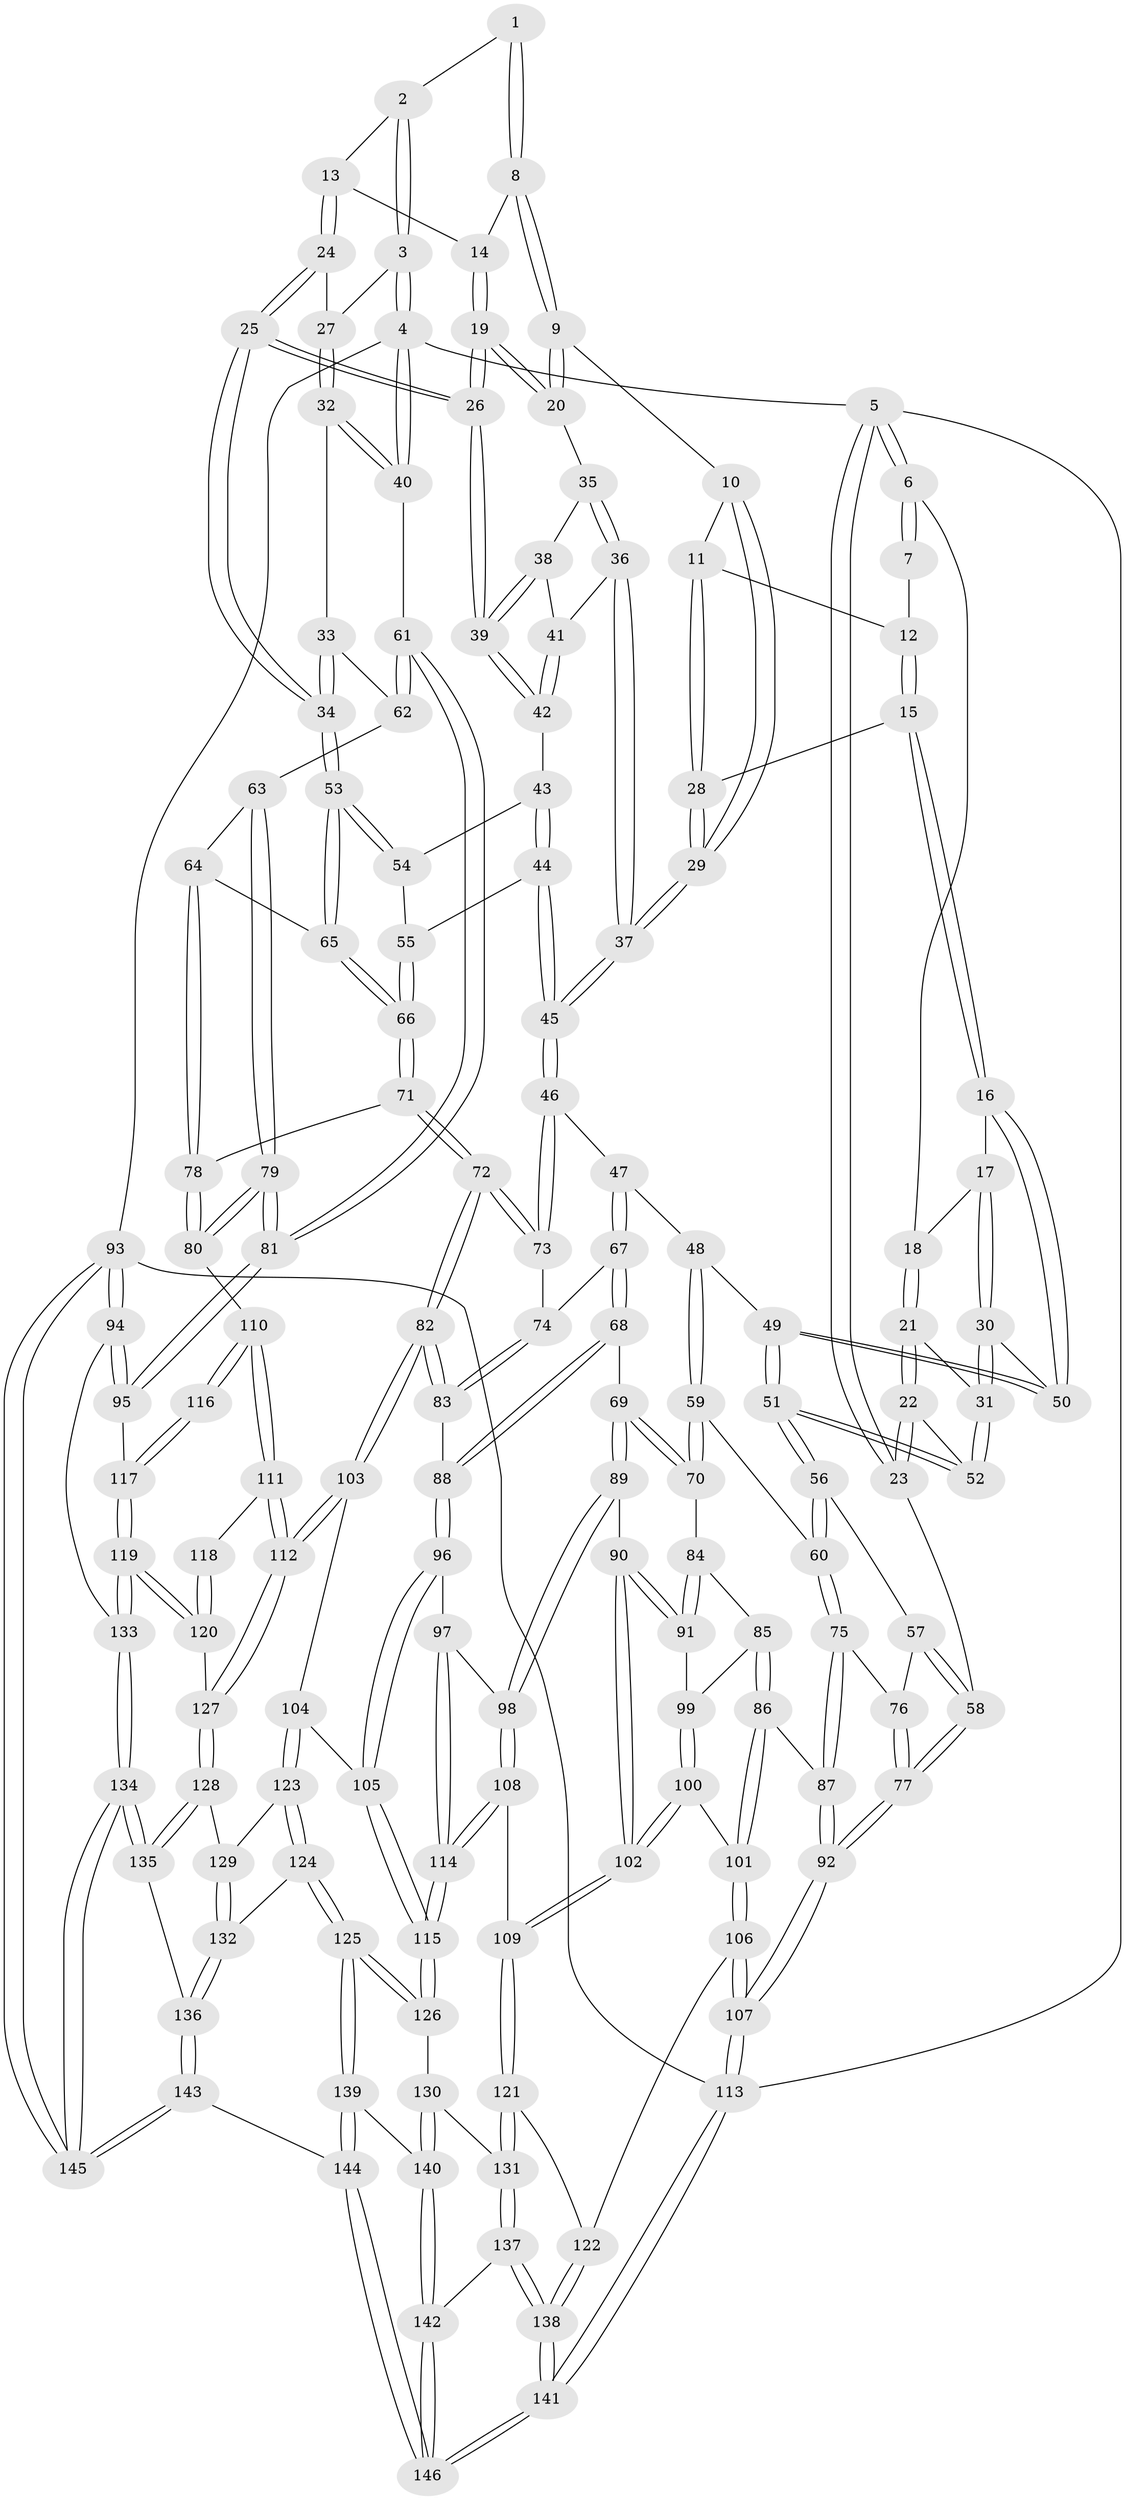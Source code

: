 // Generated by graph-tools (version 1.1) at 2025/11/02/27/25 16:11:53]
// undirected, 146 vertices, 362 edges
graph export_dot {
graph [start="1"]
  node [color=gray90,style=filled];
  1 [pos="+0.7106445110439568+0"];
  2 [pos="+0.7306565090345327+0"];
  3 [pos="+1+0"];
  4 [pos="+1+0"];
  5 [pos="+0+0"];
  6 [pos="+0.05516671869286293+0"];
  7 [pos="+0.40444220009108545+0"];
  8 [pos="+0.6474583133145462+0.008044179434730769"];
  9 [pos="+0.5937832559686393+0.08352330795265014"];
  10 [pos="+0.5601953705102091+0.07713704817598956"];
  11 [pos="+0.5376743716319377+0.06913986831684411"];
  12 [pos="+0.4234957753433274+0"];
  13 [pos="+0.7746488550160224+0.07947086508185373"];
  14 [pos="+0.6967617345475208+0.06484543625119471"];
  15 [pos="+0.3814110487857332+0.12113077468582881"];
  16 [pos="+0.331642026997353+0.1379965221079185"];
  17 [pos="+0.21321535769430824+0.05334770660478718"];
  18 [pos="+0.10158358778087705+0"];
  19 [pos="+0.7083515244984702+0.13406041883973"];
  20 [pos="+0.5942473003306376+0.08545729851034692"];
  21 [pos="+0.08217549306319342+0.11456343479625393"];
  22 [pos="+0+0.20279436169666037"];
  23 [pos="+0+0.19513022115501566"];
  24 [pos="+0.7880925104910748+0.10113193477615663"];
  25 [pos="+0.7951464876173053+0.2288646885528702"];
  26 [pos="+0.765203074218207+0.21797212726842105"];
  27 [pos="+0.9468350774369957+0"];
  28 [pos="+0.4216605770725979+0.14612987616225315"];
  29 [pos="+0.46420366623909537+0.19868208790232658"];
  30 [pos="+0.1662655660482665+0.19448489082148326"];
  31 [pos="+0.13223556878804438+0.2199986762848489"];
  32 [pos="+0.8621569248091782+0.18954104742851116"];
  33 [pos="+0.8132568277035565+0.2342260956842503"];
  34 [pos="+0.8039792552549084+0.23721841536710714"];
  35 [pos="+0.5942692027489351+0.08901595421120213"];
  36 [pos="+0.5632389825624659+0.17254870773581052"];
  37 [pos="+0.48533802667109555+0.23214899329579658"];
  38 [pos="+0.644703014235502+0.16091628340875003"];
  39 [pos="+0.7477608971684913+0.2170910377804601"];
  40 [pos="+1+0.05144215419402374"];
  41 [pos="+0.6054658190108406+0.19498360653696648"];
  42 [pos="+0.6348669251995332+0.24163096472790124"];
  43 [pos="+0.6335996652180258+0.24277686209019472"];
  44 [pos="+0.497653735748739+0.28842911527415765"];
  45 [pos="+0.488276985872823+0.2874019173604664"];
  46 [pos="+0.48333148140676546+0.29370851981973023"];
  47 [pos="+0.34865105591387224+0.3107927624598441"];
  48 [pos="+0.31386916228135353+0.28388447852734683"];
  49 [pos="+0.30617158383292903+0.2754346041203266"];
  50 [pos="+0.30029282916859484+0.20311672512653128"];
  51 [pos="+0.13589196504680104+0.3201692595081917"];
  52 [pos="+0.11829865419650638+0.2509697784496352"];
  53 [pos="+0.7912550538642246+0.31475316437169565"];
  54 [pos="+0.6340440331201966+0.3080324315077064"];
  55 [pos="+0.6039936686169476+0.3395162876096679"];
  56 [pos="+0.12958531549068913+0.34821148536511237"];
  57 [pos="+0.09073820129996236+0.3560908790955465"];
  58 [pos="+0+0.3993061660277649"];
  59 [pos="+0.21116541914200423+0.4300944724255083"];
  60 [pos="+0.15387649991108734+0.3992282790646358"];
  61 [pos="+1+0.25817469929835013"];
  62 [pos="+0.9776435328769361+0.2829687014381074"];
  63 [pos="+0.9237708651450282+0.41918637207959997"];
  64 [pos="+0.8968635264130741+0.4103949187989121"];
  65 [pos="+0.7910525982973357+0.3227563685864898"];
  66 [pos="+0.6837080286263905+0.4701938891224178"];
  67 [pos="+0.3284087217592632+0.43594383955853844"];
  68 [pos="+0.32038255353642886+0.44156075367773057"];
  69 [pos="+0.27768643664645126+0.4559924994782425"];
  70 [pos="+0.21132912736814338+0.4302200570650163"];
  71 [pos="+0.6828957070328183+0.47286835177020387"];
  72 [pos="+0.5835917689999955+0.526968902077523"];
  73 [pos="+0.4867232441645855+0.4105652966562898"];
  74 [pos="+0.3901166752796636+0.4460518212194291"];
  75 [pos="+0.10786795973133782+0.47421117233541743"];
  76 [pos="+0.036126086035385314+0.4536625546705961"];
  77 [pos="+0+0.4722110651606277"];
  78 [pos="+0.7935930620464215+0.5588921362974449"];
  79 [pos="+1+0.5427571442048774"];
  80 [pos="+0.793637392692667+0.5589529424136195"];
  81 [pos="+1+0.5702199205545381"];
  82 [pos="+0.5706556504403055+0.5530680925301222"];
  83 [pos="+0.41789696631848566+0.5220657420649649"];
  84 [pos="+0.19413203443791954+0.49633760590408216"];
  85 [pos="+0.1164306114127199+0.5458931522444226"];
  86 [pos="+0.09964918184339028+0.5413117194920418"];
  87 [pos="+0.08906297674078674+0.5314796790457492"];
  88 [pos="+0.3745234837567832+0.5587170210078141"];
  89 [pos="+0.27093387901569216+0.5833766392307889"];
  90 [pos="+0.25473916169594324+0.5885102462174239"];
  91 [pos="+0.18595097673949915+0.5594164361168209"];
  92 [pos="+0+0.6066587072792464"];
  93 [pos="+1+1"];
  94 [pos="+1+0.7138742774763314"];
  95 [pos="+1+0.6162492839576864"];
  96 [pos="+0.3567111166099938+0.6101941504557591"];
  97 [pos="+0.35459644996488543+0.6101257249274238"];
  98 [pos="+0.2869589460537045+0.5923886974577797"];
  99 [pos="+0.163841146261353+0.5626920122914774"];
  100 [pos="+0.15113204380883716+0.6808742042069068"];
  101 [pos="+0.11444405190037216+0.6745963975749828"];
  102 [pos="+0.17502711674674526+0.6917225357225052"];
  103 [pos="+0.55906983837182+0.6102940735374187"];
  104 [pos="+0.4963895734747154+0.6755048478674257"];
  105 [pos="+0.4478337067806384+0.6790736997360383"];
  106 [pos="+0+0.7336657398200702"];
  107 [pos="+0+0.7200027351389707"];
  108 [pos="+0.2692388027055479+0.7385122099627031"];
  109 [pos="+0.19149913475141808+0.7187087000176334"];
  110 [pos="+0.7936798946805476+0.6380831176191152"];
  111 [pos="+0.7399027720316097+0.724086229438175"];
  112 [pos="+0.7329559970347074+0.7348196052002433"];
  113 [pos="+0+1"];
  114 [pos="+0.27469578335649986+0.7415935412135918"];
  115 [pos="+0.3328416480858397+0.7965014585748943"];
  116 [pos="+0.8996900671353517+0.676135809408919"];
  117 [pos="+1+0.6770897001241017"];
  118 [pos="+0.8758382438025372+0.7109062836749228"];
  119 [pos="+0.8647186473325233+0.8244578590304327"];
  120 [pos="+0.8264428165254837+0.7953429622464745"];
  121 [pos="+0.14259105634410582+0.8401770903352631"];
  122 [pos="+0.08101870298037306+0.8246604721534561"];
  123 [pos="+0.5233916299681096+0.7595294651817628"];
  124 [pos="+0.49593986683868496+0.9008734846921761"];
  125 [pos="+0.47594858890469743+0.9135722596956511"];
  126 [pos="+0.3328415362718877+0.8058717799250535"];
  127 [pos="+0.7352170740585076+0.753858153242943"];
  128 [pos="+0.7062421502259331+0.7935713991350731"];
  129 [pos="+0.6230639777067525+0.7930096365568836"];
  130 [pos="+0.2827199912060903+0.8638023543638956"];
  131 [pos="+0.16115249888270675+0.8668656277034155"];
  132 [pos="+0.5549974733649805+0.9077387217279356"];
  133 [pos="+0.8844617170589328+0.8833644711566899"];
  134 [pos="+0.8806603793678252+0.9682037780168321"];
  135 [pos="+0.6916216551092556+0.8941412626351674"];
  136 [pos="+0.6477333871325861+0.9363373131990662"];
  137 [pos="+0.15896507531794143+0.8781123456554576"];
  138 [pos="+0+1"];
  139 [pos="+0.4752256873328191+0.9154290089672579"];
  140 [pos="+0.29765774232308656+0.960380373095386"];
  141 [pos="+0+1"];
  142 [pos="+0.27320652494143544+1"];
  143 [pos="+0.6811224297182052+1"];
  144 [pos="+0.4466010957554456+1"];
  145 [pos="+1+1"];
  146 [pos="+0.25747463812052174+1"];
  1 -- 2;
  1 -- 8;
  1 -- 8;
  2 -- 3;
  2 -- 3;
  2 -- 13;
  3 -- 4;
  3 -- 4;
  3 -- 27;
  4 -- 5;
  4 -- 40;
  4 -- 40;
  4 -- 93;
  5 -- 6;
  5 -- 6;
  5 -- 23;
  5 -- 23;
  5 -- 113;
  6 -- 7;
  6 -- 7;
  6 -- 18;
  7 -- 12;
  8 -- 9;
  8 -- 9;
  8 -- 14;
  9 -- 10;
  9 -- 20;
  9 -- 20;
  10 -- 11;
  10 -- 29;
  10 -- 29;
  11 -- 12;
  11 -- 28;
  11 -- 28;
  12 -- 15;
  12 -- 15;
  13 -- 14;
  13 -- 24;
  13 -- 24;
  14 -- 19;
  14 -- 19;
  15 -- 16;
  15 -- 16;
  15 -- 28;
  16 -- 17;
  16 -- 50;
  16 -- 50;
  17 -- 18;
  17 -- 30;
  17 -- 30;
  18 -- 21;
  18 -- 21;
  19 -- 20;
  19 -- 20;
  19 -- 26;
  19 -- 26;
  20 -- 35;
  21 -- 22;
  21 -- 22;
  21 -- 31;
  22 -- 23;
  22 -- 23;
  22 -- 52;
  23 -- 58;
  24 -- 25;
  24 -- 25;
  24 -- 27;
  25 -- 26;
  25 -- 26;
  25 -- 34;
  25 -- 34;
  26 -- 39;
  26 -- 39;
  27 -- 32;
  27 -- 32;
  28 -- 29;
  28 -- 29;
  29 -- 37;
  29 -- 37;
  30 -- 31;
  30 -- 31;
  30 -- 50;
  31 -- 52;
  31 -- 52;
  32 -- 33;
  32 -- 40;
  32 -- 40;
  33 -- 34;
  33 -- 34;
  33 -- 62;
  34 -- 53;
  34 -- 53;
  35 -- 36;
  35 -- 36;
  35 -- 38;
  36 -- 37;
  36 -- 37;
  36 -- 41;
  37 -- 45;
  37 -- 45;
  38 -- 39;
  38 -- 39;
  38 -- 41;
  39 -- 42;
  39 -- 42;
  40 -- 61;
  41 -- 42;
  41 -- 42;
  42 -- 43;
  43 -- 44;
  43 -- 44;
  43 -- 54;
  44 -- 45;
  44 -- 45;
  44 -- 55;
  45 -- 46;
  45 -- 46;
  46 -- 47;
  46 -- 73;
  46 -- 73;
  47 -- 48;
  47 -- 67;
  47 -- 67;
  48 -- 49;
  48 -- 59;
  48 -- 59;
  49 -- 50;
  49 -- 50;
  49 -- 51;
  49 -- 51;
  51 -- 52;
  51 -- 52;
  51 -- 56;
  51 -- 56;
  53 -- 54;
  53 -- 54;
  53 -- 65;
  53 -- 65;
  54 -- 55;
  55 -- 66;
  55 -- 66;
  56 -- 57;
  56 -- 60;
  56 -- 60;
  57 -- 58;
  57 -- 58;
  57 -- 76;
  58 -- 77;
  58 -- 77;
  59 -- 60;
  59 -- 70;
  59 -- 70;
  60 -- 75;
  60 -- 75;
  61 -- 62;
  61 -- 62;
  61 -- 81;
  61 -- 81;
  62 -- 63;
  63 -- 64;
  63 -- 79;
  63 -- 79;
  64 -- 65;
  64 -- 78;
  64 -- 78;
  65 -- 66;
  65 -- 66;
  66 -- 71;
  66 -- 71;
  67 -- 68;
  67 -- 68;
  67 -- 74;
  68 -- 69;
  68 -- 88;
  68 -- 88;
  69 -- 70;
  69 -- 70;
  69 -- 89;
  69 -- 89;
  70 -- 84;
  71 -- 72;
  71 -- 72;
  71 -- 78;
  72 -- 73;
  72 -- 73;
  72 -- 82;
  72 -- 82;
  73 -- 74;
  74 -- 83;
  74 -- 83;
  75 -- 76;
  75 -- 87;
  75 -- 87;
  76 -- 77;
  76 -- 77;
  77 -- 92;
  77 -- 92;
  78 -- 80;
  78 -- 80;
  79 -- 80;
  79 -- 80;
  79 -- 81;
  79 -- 81;
  80 -- 110;
  81 -- 95;
  81 -- 95;
  82 -- 83;
  82 -- 83;
  82 -- 103;
  82 -- 103;
  83 -- 88;
  84 -- 85;
  84 -- 91;
  84 -- 91;
  85 -- 86;
  85 -- 86;
  85 -- 99;
  86 -- 87;
  86 -- 101;
  86 -- 101;
  87 -- 92;
  87 -- 92;
  88 -- 96;
  88 -- 96;
  89 -- 90;
  89 -- 98;
  89 -- 98;
  90 -- 91;
  90 -- 91;
  90 -- 102;
  90 -- 102;
  91 -- 99;
  92 -- 107;
  92 -- 107;
  93 -- 94;
  93 -- 94;
  93 -- 145;
  93 -- 145;
  93 -- 113;
  94 -- 95;
  94 -- 95;
  94 -- 133;
  95 -- 117;
  96 -- 97;
  96 -- 105;
  96 -- 105;
  97 -- 98;
  97 -- 114;
  97 -- 114;
  98 -- 108;
  98 -- 108;
  99 -- 100;
  99 -- 100;
  100 -- 101;
  100 -- 102;
  100 -- 102;
  101 -- 106;
  101 -- 106;
  102 -- 109;
  102 -- 109;
  103 -- 104;
  103 -- 112;
  103 -- 112;
  104 -- 105;
  104 -- 123;
  104 -- 123;
  105 -- 115;
  105 -- 115;
  106 -- 107;
  106 -- 107;
  106 -- 122;
  107 -- 113;
  107 -- 113;
  108 -- 109;
  108 -- 114;
  108 -- 114;
  109 -- 121;
  109 -- 121;
  110 -- 111;
  110 -- 111;
  110 -- 116;
  110 -- 116;
  111 -- 112;
  111 -- 112;
  111 -- 118;
  112 -- 127;
  112 -- 127;
  113 -- 141;
  113 -- 141;
  114 -- 115;
  114 -- 115;
  115 -- 126;
  115 -- 126;
  116 -- 117;
  116 -- 117;
  117 -- 119;
  117 -- 119;
  118 -- 120;
  118 -- 120;
  119 -- 120;
  119 -- 120;
  119 -- 133;
  119 -- 133;
  120 -- 127;
  121 -- 122;
  121 -- 131;
  121 -- 131;
  122 -- 138;
  122 -- 138;
  123 -- 124;
  123 -- 124;
  123 -- 129;
  124 -- 125;
  124 -- 125;
  124 -- 132;
  125 -- 126;
  125 -- 126;
  125 -- 139;
  125 -- 139;
  126 -- 130;
  127 -- 128;
  127 -- 128;
  128 -- 129;
  128 -- 135;
  128 -- 135;
  129 -- 132;
  129 -- 132;
  130 -- 131;
  130 -- 140;
  130 -- 140;
  131 -- 137;
  131 -- 137;
  132 -- 136;
  132 -- 136;
  133 -- 134;
  133 -- 134;
  134 -- 135;
  134 -- 135;
  134 -- 145;
  134 -- 145;
  135 -- 136;
  136 -- 143;
  136 -- 143;
  137 -- 138;
  137 -- 138;
  137 -- 142;
  138 -- 141;
  138 -- 141;
  139 -- 140;
  139 -- 144;
  139 -- 144;
  140 -- 142;
  140 -- 142;
  141 -- 146;
  141 -- 146;
  142 -- 146;
  142 -- 146;
  143 -- 144;
  143 -- 145;
  143 -- 145;
  144 -- 146;
  144 -- 146;
}
